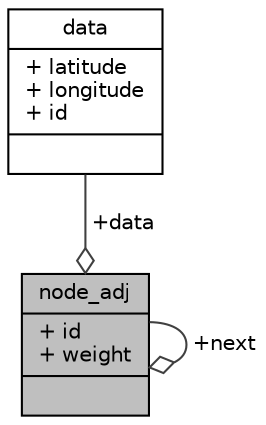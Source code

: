 digraph "node_adj"
{
 // LATEX_PDF_SIZE
  edge [fontname="Helvetica",fontsize="10",labelfontname="Helvetica",labelfontsize="10"];
  node [fontname="Helvetica",fontsize="10",shape=record];
  Node1 [label="{node_adj\n|+ id\l+ weight\l|}",height=0.2,width=0.4,color="black", fillcolor="grey75", style="filled", fontcolor="black",tooltip=" "];
  Node2 -> Node1 [color="grey25",fontsize="10",style="solid",label=" +data" ,arrowhead="odiamond"];
  Node2 [label="{data\n|+ latitude\l+ longitude\l+ id\l|}",height=0.2,width=0.4,color="black", fillcolor="white", style="filled",URL="$structdata.html",tooltip=" "];
  Node1 -> Node1 [color="grey25",fontsize="10",style="solid",label=" +next" ,arrowhead="odiamond"];
}
